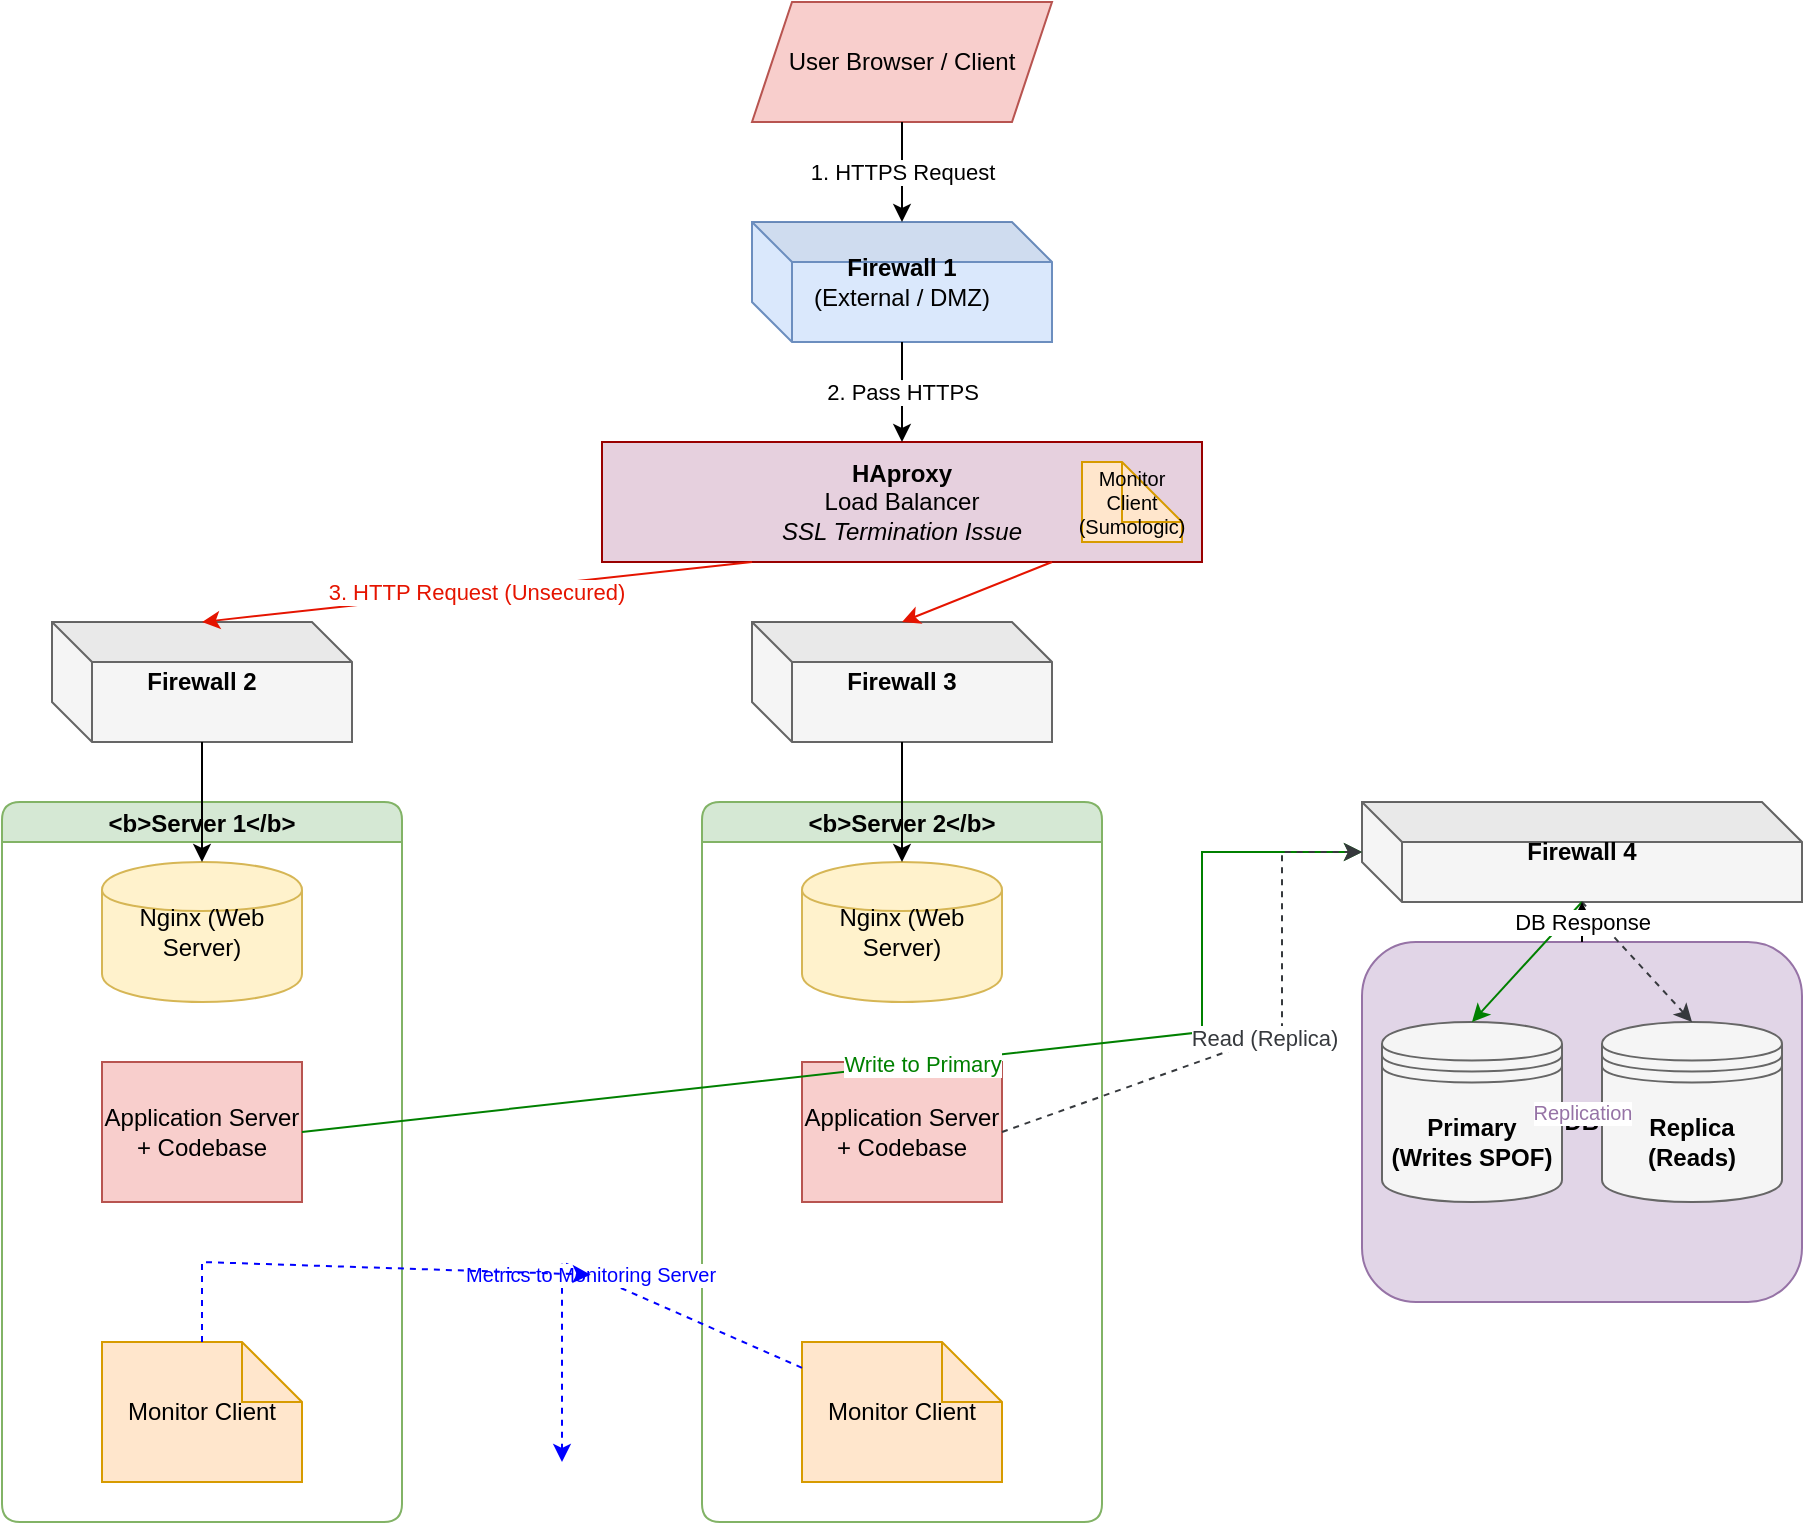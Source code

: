 <mxfile version="28.2.5">
  <diagram id="SecuredMonitoredWebStack_ID" name="WebStack-2">
    <mxGraphModel dx="1600" dy="800" grid="1" gridSize="10" guides="1" tooltips="1" connect="1" arrows="1" fold="1" page="1" pageScale="1" pageWidth="1100" pageHeight="850" math="0" shadow="0">
      <root>
        <mxCell id="0" />
        <mxCell id="1" parent="0" />

        <mxCell id="Client2" value="User Browser / Client" style="shape=parallelogram;perimeter=parallelogramPerimeter;whiteSpace=wrap;html=1;fixedSize=1;fillColor=#f8cecc;strokeColor=#b85450;" vertex="1" parent="1">
          <mxGeometry x="475" y="50" width="150" height="60" as="geometry" />
        </mxCell>

        <mxCell id="Firewall1" value="&lt;b&gt;Firewall 1&lt;/b&gt;&lt;br&gt;(External / DMZ)" style="shape=cube;whiteSpace=wrap;html=1;boundedLbl=0;backgroundOutline=1;darkOpacity=0.05;fillColor=#dae8fc;strokeColor=#6c8ebf;" vertex="1" parent="1">
          <mxGeometry x="475" y="160" width="150" height="60" as="geometry" />
        </mxCell>

        <mxCell id="LoadBalancer2" value="&lt;b&gt;HAproxy&lt;/b&gt;&lt;br&gt;Load Balancer&lt;br&gt;&lt;i&gt;SSL Termination Issue&lt;/i&gt;" style="shape=rect;whiteSpace=wrap;html=1;fillColor=#e6d0de;strokeColor=#990000;fontColor=#000000;" vertex="1" parent="1">
          <mxGeometry x="400" y="270" width="300" height="60" as="geometry" />
        </mxCell>
        
        <mxCell id="MonitorLB" value="Monitor Client (Sumologic)" style="shape=note;whiteSpace=wrap;html=1;fillColor=#ffe6cc;strokeColor=#d79b00;fontSize=10;" vertex="1" parent="LoadBalancer2">
          <mxGeometry x="240" y="10" width="50" height="40" as="geometry" />
        </mxCell>

        <mxCell id="ServerContainer1" value="&lt;b&gt;Server 1&lt;/b&gt;" style="swimlane;startSize=20;fillColor=#d5e8d4;strokeColor=#82b366;rounded=1;" vertex="1" parent="1">
          <mxGeometry x="100" y="450" width="200" height="360" as="geometry" />
        </mxCell>
        <mxCell id="ServerContainer2" value="&lt;b&gt;Server 2&lt;/b&gt;" style="swimlane;startSize=20;fillColor=#d5e8d4;strokeColor=#82b366;rounded=1;" vertex="1" parent="1">
          <mxGeometry x="450" y="450" width="200" height="360" as="geometry" />
        </mxCell>
        
        <mxCell id="Firewall2" value="&lt;b&gt;Firewall 2&lt;/b&gt;" style="shape=cube;whiteSpace=wrap;html=1;boundedLbl=0;backgroundOutline=1;darkOpacity=0.05;fillColor=#f5f5f5;strokeColor=#666666;" vertex="1" parent="1">
          <mxGeometry x="125" y="360" width="150" height="60" as="geometry" />
        </mxCell>
        <mxCell id="Firewall3" value="&lt;b&gt;Firewall 3&lt;/b&gt;" style="shape=cube;whiteSpace=wrap;html=1;boundedLbl=0;backgroundOutline=1;darkOpacity=0.05;fillColor=#f5f5f5;strokeColor=#666666;" vertex="1" parent="1">
          <mxGeometry x="475" y="360" width="150" height="60" as="geometry" />
        </mxCell>

        <mxCell id="Nginx1" value="Nginx (Web Server)" style="shape=cylinder;whiteSpace=wrap;html=1;fillColor=#fff2cc;strokeColor=#d6b655;" vertex="1" parent="ServerContainer1">
          <mxGeometry x="50" y="30" width="100" height="70" as="geometry" />
        </mxCell>
        <mxCell id="App1" value="Application Server + Codebase" style="shape=box;whiteSpace=wrap;html=1;fillColor=#f8cecc;strokeColor=#b85450;" vertex="1" parent="ServerContainer1">
          <mxGeometry x="50" y="130" width="100" height="70" as="geometry" />
        </mxCell>
        <mxCell id="Monitor1" value="Monitor Client" style="shape=note;whiteSpace=wrap;html=1;fillColor=#ffe6cc;strokeColor=#d79b00;" vertex="1" parent="ServerContainer1">
          <mxGeometry x="50" y="270" width="100" height="70" as="geometry" />
        </mxCell>

        <mxCell id="Nginx2" value="Nginx (Web Server)" style="shape=cylinder;whiteSpace=wrap;html=1;fillColor=#fff2cc;strokeColor=#d6b655;" vertex="1" parent="ServerContainer2">
          <mxGeometry x="50" y="30" width="100" height="70" as="geometry" />
        </mxCell>
        <mxCell id="App2" value="Application Server + Codebase" style="shape=box;whiteSpace=wrap;html=1;fillColor=#f8cecc;strokeColor=#b85450;" vertex="1" parent="ServerContainer2">
          <mxGeometry x="50" y="130" width="100" height="70" as="geometry" />
        </mxCell>
        <mxCell id="Monitor2" value="Monitor Client" style="shape=note;whiteSpace=wrap;html=1;fillColor=#ffe6cc;strokeColor=#d79b00;" vertex="1" parent="ServerContainer2">
          <mxGeometry x="50" y="270" width="100" height="70" as="geometry" />
        </mxCell>

        <mxCell id="DBCluster2" value="&lt;b&gt;MySQL DB Cluster&lt;/b&gt;" style="rounded=1;whiteSpace=wrap;html=1;fillColor=#e1d5e7;strokeColor=#9673a6;fontSize=12;" vertex="1" parent="1">
          <mxGeometry x="780" y="520" width="220" height="180" as="geometry" />
        </mxCell>

        <mxCell id="DBPrimary2" value="&lt;b&gt;Primary (Writes SPOF)&lt;/b&gt;" style="shape=datastore;whiteSpace=wrap;html=1;fillColor=#f5f5f5;strokeColor=#666666;" vertex="1" parent="DBCluster2">
          <mxGeometry x="10" y="40" width="90" height="90" as="geometry" />
        </mxCell>
        <mxCell id="DBReplica2" value="&lt;b&gt;Replica (Reads)&lt;/b&gt;" style="shape=datastore;whiteSpace=wrap;html=1;fillColor=#f5f5f5;strokeColor=#666666;" vertex="1" parent="DBCluster2">
          <mxGeometry x="120" y="40" width="90" height="90" as="geometry" />
        </mxCell>
        
        <mxCell id="DBReplication2" value="Replication" style="endArrow=classic;html=1;rounded=0;dashed=1;entryX=0;entryY=0.5;entryDx=0;entryDy=0;exitX=1;exitY=0.5;exitDx=0;exitDy=0;strokeColor=#9673a6;fontColor=#9673a6;fontSize=10;" edge="1" parent="DBCluster2" source="DBPrimary2" target="DBReplica2">
          <mxGeometry width="50" height="50" relative="1" as="geometry">
            <mxPoint x="100" y="85" as="sourcePoint" />
            <mxPoint x="120" y="85" as="targetPoint" />
          </mxGeometry>
        </mxCell>
        
        <mxCell id="Firewall4" value="&lt;b&gt;Firewall 4&lt;/b&gt;" style="shape=cube;whiteSpace=wrap;html=1;boundedLbl=0;backgroundOutline=1;darkOpacity=0.05;fillColor=#f5f5f5;strokeColor=#666666;" vertex="1" parent="1">
          <mxGeometry x="780" y="450" width="220" height="50" as="geometry" />
        </mxCell>

        <mxCell id="FlowA2" value="1. HTTPS Request" style="endArrow=classic;html=1;rounded=0;exitX=0.5;exitY=1;entryX=0.5;entryY=0;" edge="1" parent="1" source="Client2" target="Firewall1">
          <mxGeometry width="50" height="50" relative="1" as="geometry">
            <mxPoint x="550" y="110" as="sourcePoint" />
            <mxPoint x="550" y="160" as="targetPoint" />
          </mxGeometry>
        </mxCell>

        <mxCell id="FlowB2" value="2. Pass HTTPS" style="endArrow=classic;html=1;rounded=0;exitX=0.5;exitY=1;entryX=0.5;entryY=0;" edge="1" parent="1" source="Firewall1" target="LoadBalancer2">
          <mxGeometry width="50" height="50" relative="1" as="geometry">
            <mxPoint x="550" y="220" as="sourcePoint" />
            <mxPoint x="550" y="270" as="targetPoint" />
          </mxGeometry>
        </mxCell>

        <mxCell id="FlowC1_HTTP" value="3. HTTP Request (Unsecured)" style="endArrow=classic;html=1;rounded=0;entryX=0.5;entryY=0;exitX=0.25;exitY=1;exitDx=0;exitDy=0;strokeColor=#e51400;fontColor=#e51400;" edge="1" parent="1" source="LoadBalancer2" target="Firewall2">
          <mxGeometry width="50" height="50" relative="1" as="geometry">
            <mxPoint x="475" y="330" as="sourcePoint" />
            <mxPoint x="200" y="360" as="targetPoint" />
          </mxGeometry>
        </mxCell>

        <mxCell id="FlowC2_HTTP" value="" style="endArrow=classic;html=1;rounded=0;entryX=0.5;entryY=0;exitX=0.75;exitY=1;exitDx=0;exitDy=0;strokeColor=#e51400;" edge="1" parent="1" source="LoadBalancer2" target="Firewall3">
          <mxGeometry width="50" height="50" relative="1" as="geometry">
            <mxPoint x="625" y="330" as="sourcePoint" />
            <mxPoint x="550" y="360" as="targetPoint" />
          </mxGeometry>
        </mxCell>

        <mxCell id="FlowD1" value="" style="endArrow=classic;html=1;rounded=0;exitX=0.5;exitY=1;entryX=0.5;entryY=0;" edge="1" parent="1" source="Firewall2" target="Nginx1">
          <mxGeometry width="50" height="50" relative="1" as="geometry">
            <mxPoint x="200" y="420" as="sourcePoint" />
            <mxPoint x="200" y="480" as="targetPoint" />
          </mxGeometry>
        </mxCell>
        
        <mxCell id="FlowD2" value="" style="endArrow=classic;html=1;rounded=0;exitX=0.5;exitY=1;entryX=0.5;entryY=0;" edge="1" parent="1" source="Firewall3" target="Nginx2">
          <mxGeometry width="50" height="50" relative="1" as="geometry">
            <mxPoint x="550" y="420" as="sourcePoint" />
            <mxPoint x="550" y="480" as="targetPoint" />
          </mxGeometry>
        </mxCell>
        
        <mxCell id="FlowE1_Write" value="Write to Primary" style="endArrow=classic;html=1;rounded=0;exitX=1;exitY=0.5;entryX=0;entryY=0.5;strokeColor=#008000;fontColor=#008000;" edge="1" parent="1" source="App1" target="Firewall4">
          <mxGeometry width="50" height="50" relative="1" as="geometry">
            <mxPoint x="250" y="550" as="sourcePoint" />
            <mxPoint x="780" y="480" as="targetPoint" />
            <Array as="points">
              <mxPoint x="700" y="565" />
              <mxPoint x="700" y="475" />
            </Array>
          </mxGeometry>
        </mxCell>

        <mxCell id="FlowE2_Read" value="Read (Replica)" style="endArrow=classic;html=1;rounded=0;exitX=1;exitY=0.5;entryX=0;entryY=0.5;dashed=1;strokeColor=#36393d;fontColor=#36393d;" edge="1" parent="1" source="App2" target="Firewall4">
          <mxGeometry width="50" height="50" relative="1" as="geometry">
            <mxPoint x="600" y="550" as="sourcePoint" />
            <mxPoint x="780" y="475" as="targetPoint" />
            <Array as="points">
              <mxPoint x="740" y="565" />
              <mxPoint x="740" y="475" />
            </Array>
          </mxGeometry>
        </mxCell>
        
        <mxCell id="FlowF1_Write" value="" style="endArrow=classic;html=1;rounded=0;exitX=0.5;exitY=1;entryX=0.5;entryY=0;strokeColor=#008000;" edge="1" parent="1" source="Firewall4" target="DBPrimary2">
          <mxGeometry width="50" height="50" relative="1" as="geometry">
            <mxPoint x="830" y="500" as="sourcePoint" />
            <mxPoint x="830" y="560" as="targetPoint" />
          </mxGeometry>
        </mxCell>
        
        <mxCell id="FlowF2_Read" value="" style="endArrow=classic;html=1;rounded=0;exitX=0.5;exitY=1;entryX=0.5;entryY=0;dashed=1;strokeColor=#36393d;" edge="1" parent="1" source="Firewall4" target="DBReplica2">
          <mxGeometry width="50" height="50" relative="1" as="geometry">
            <mxPoint x="940" y="500" as="sourcePoint" />
            <mxPoint x="940" y="560" as="targetPoint" />
          </mxGeometry>
        </mxCell>
        
        <mxCell id="FlowG1" value="DB Response" style="endArrow=classic;html=1;rounded=0;exitX=0.5;exitY=0;entryX=0.5;entryY=1;dashed=1;" edge="1" parent="1" source="DBCluster2" target="Firewall4">
          <mxGeometry width="50" height="50" relative="1" as="geometry">
            <mxPoint x="890" y="520" as="sourcePoint" />
            <mxPoint x="890" y="500" as="targetPoint" />
          </mxGeometry>
        </mxCell>
        
        <mxCell id="MonitorFlow" value="Metrics to Monitoring Server" style="endArrow=classic;html=1;rounded=0;dashed=1;strokeColor=#0000ff;fontColor=#0000ff;fontSize=10;" edge="1" parent="1" source="Monitor2">
          <mxGeometry width="50" height="50" relative="1" as="geometry">
            <mxPoint x="600" y="700" as="sourcePoint" />
            <mxPoint x="380" y="780" as="targetPoint" />
            <Array as="points">
              <mxPoint x="380" y="680" />
            </Array>
          </mxGeometry>
        </mxCell>

        <mxCell id="MonitorFlow2" value="" style="endArrow=classic;html=1;rounded=0;dashed=1;strokeColor=#0000ff;" edge="1" parent="1" source="Monitor1" target="MonitorFlow">
          <mxGeometry width="50" height="50" relative="1" as="geometry">
            <mxPoint x="200" y="700" as="sourcePoint" />
            <mxPoint x="380" y="780" as="targetPoint" />
            <Array as="points">
              <mxPoint x="200" y="680" />
            </Array>
          </mxGeometry>
        </mxCell>

      </root>
    </mxGraphModel>
  </diagram>
</mxfile>
